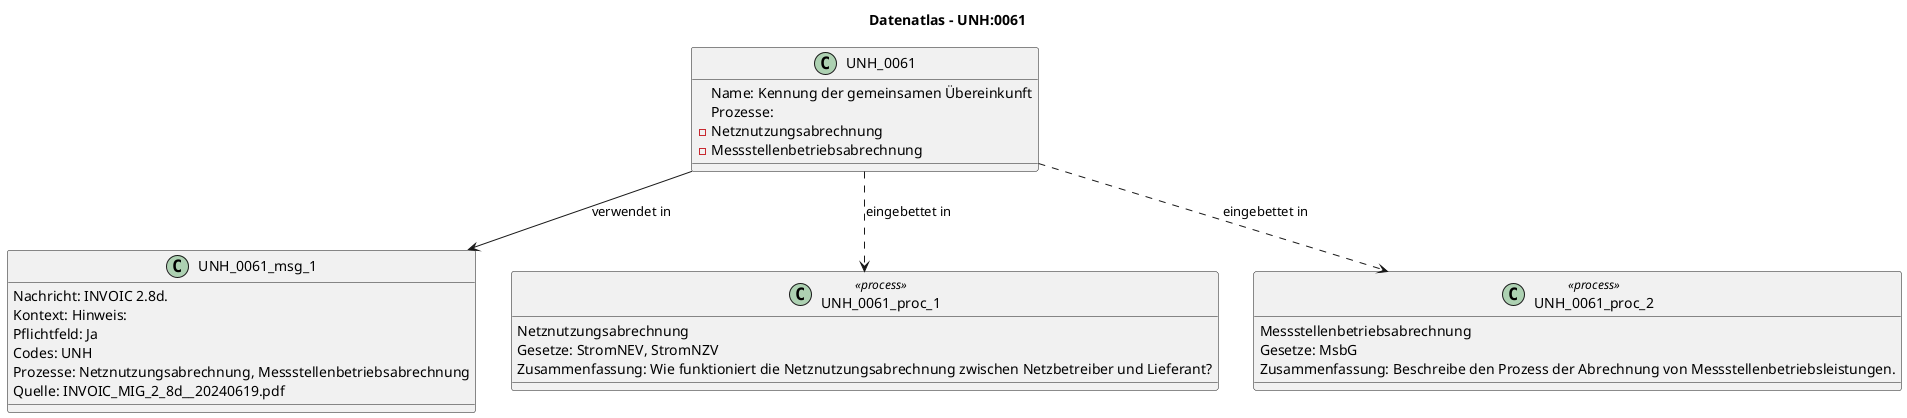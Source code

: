 @startuml
title Datenatlas – UNH:0061
class UNH_0061 {
  Name: Kennung der gemeinsamen Übereinkunft
  Prozesse:
    - Netznutzungsabrechnung
    - Messstellenbetriebsabrechnung
}
class UNH_0061_msg_1 {
  Nachricht: INVOIC 2.8d.
  Kontext: Hinweis:
  Pflichtfeld: Ja
  Codes: UNH
  Prozesse: Netznutzungsabrechnung, Messstellenbetriebsabrechnung
  Quelle: INVOIC_MIG_2_8d__20240619.pdf
}
UNH_0061 --> UNH_0061_msg_1 : verwendet in
class UNH_0061_proc_1 <<process>> {
  Netznutzungsabrechnung
  Gesetze: StromNEV, StromNZV
  Zusammenfassung: Wie funktioniert die Netznutzungsabrechnung zwischen Netzbetreiber und Lieferant?
}
UNH_0061 ..> UNH_0061_proc_1 : eingebettet in
class UNH_0061_proc_2 <<process>> {
  Messstellenbetriebsabrechnung
  Gesetze: MsbG
  Zusammenfassung: Beschreibe den Prozess der Abrechnung von Messstellenbetriebsleistungen.
}
UNH_0061 ..> UNH_0061_proc_2 : eingebettet in
@enduml